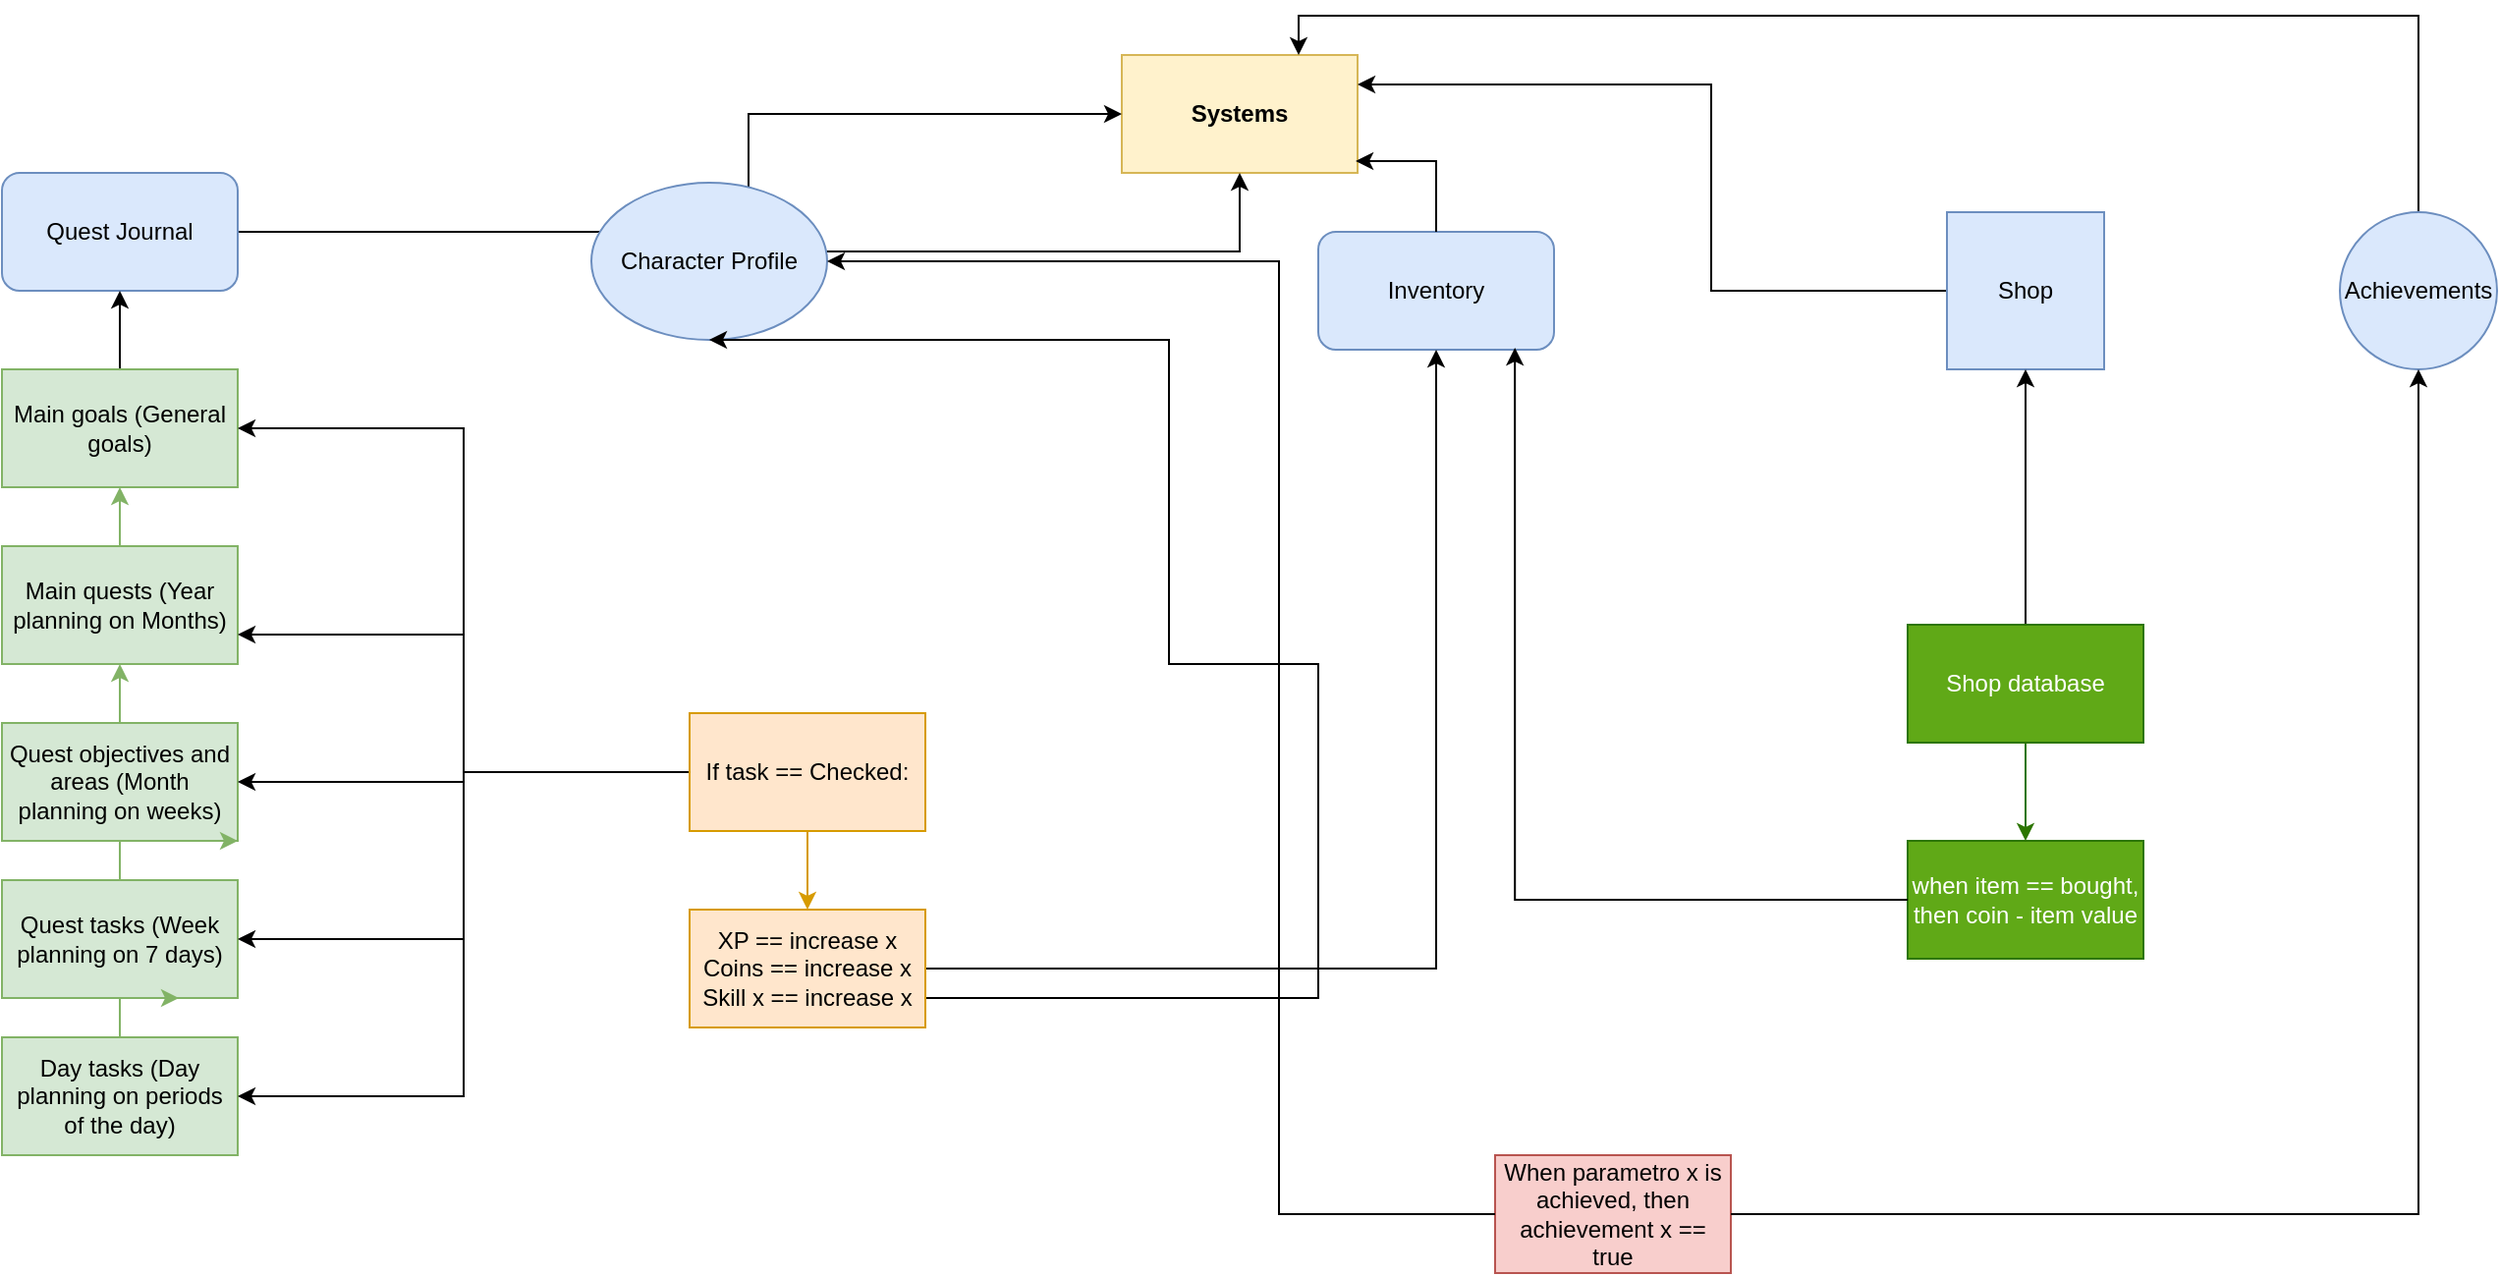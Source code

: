 <mxfile version="22.1.19" type="github">
  <diagram name="Página-1" id="-78MK_t7vZxQyMquAhtc">
    <mxGraphModel dx="1731" dy="1787" grid="1" gridSize="10" guides="1" tooltips="1" connect="1" arrows="1" fold="1" page="1" pageScale="1" pageWidth="827" pageHeight="1169" math="0" shadow="0">
      <root>
        <mxCell id="0" />
        <mxCell id="1" parent="0" />
        <mxCell id="3giS_aHEDe4D5QyPMY11-1" value="&lt;b&gt;Systems&lt;br&gt;&lt;/b&gt;" style="rounded=0;whiteSpace=wrap;html=1;fillColor=#fff2cc;strokeColor=#d6b656;" vertex="1" parent="1">
          <mxGeometry x="330" y="20" width="120" height="60" as="geometry" />
        </mxCell>
        <mxCell id="3giS_aHEDe4D5QyPMY11-6" style="edgeStyle=orthogonalEdgeStyle;rounded=0;orthogonalLoop=1;jettySize=auto;html=1;entryX=0;entryY=0.5;entryDx=0;entryDy=0;" edge="1" parent="1" source="3giS_aHEDe4D5QyPMY11-2" target="3giS_aHEDe4D5QyPMY11-1">
          <mxGeometry relative="1" as="geometry">
            <Array as="points">
              <mxPoint x="140" y="50" />
            </Array>
          </mxGeometry>
        </mxCell>
        <mxCell id="3giS_aHEDe4D5QyPMY11-2" value="Quest Journal" style="rounded=1;whiteSpace=wrap;html=1;fillColor=#dae8fc;strokeColor=#6c8ebf;" vertex="1" parent="1">
          <mxGeometry x="-240" y="80" width="120" height="60" as="geometry" />
        </mxCell>
        <mxCell id="3giS_aHEDe4D5QyPMY11-7" style="edgeStyle=orthogonalEdgeStyle;rounded=0;orthogonalLoop=1;jettySize=auto;html=1;" edge="1" parent="1" source="3giS_aHEDe4D5QyPMY11-3" target="3giS_aHEDe4D5QyPMY11-1">
          <mxGeometry relative="1" as="geometry">
            <Array as="points">
              <mxPoint x="390" y="120" />
            </Array>
          </mxGeometry>
        </mxCell>
        <mxCell id="3giS_aHEDe4D5QyPMY11-3" value="Character Profile" style="ellipse;whiteSpace=wrap;html=1;fillColor=#dae8fc;strokeColor=#6c8ebf;" vertex="1" parent="1">
          <mxGeometry x="60" y="85" width="120" height="80" as="geometry" />
        </mxCell>
        <mxCell id="3giS_aHEDe4D5QyPMY11-4" value="Inventory" style="rounded=1;whiteSpace=wrap;html=1;fillColor=#dae8fc;strokeColor=#6c8ebf;" vertex="1" parent="1">
          <mxGeometry x="430" y="110" width="120" height="60" as="geometry" />
        </mxCell>
        <mxCell id="3giS_aHEDe4D5QyPMY11-9" style="edgeStyle=orthogonalEdgeStyle;rounded=0;orthogonalLoop=1;jettySize=auto;html=1;entryX=1;entryY=0.25;entryDx=0;entryDy=0;" edge="1" parent="1" source="3giS_aHEDe4D5QyPMY11-5" target="3giS_aHEDe4D5QyPMY11-1">
          <mxGeometry relative="1" as="geometry">
            <Array as="points">
              <mxPoint x="630" y="35" />
            </Array>
          </mxGeometry>
        </mxCell>
        <mxCell id="3giS_aHEDe4D5QyPMY11-5" value="Shop" style="whiteSpace=wrap;html=1;aspect=fixed;fillColor=#dae8fc;strokeColor=#6c8ebf;" vertex="1" parent="1">
          <mxGeometry x="750" y="100" width="80" height="80" as="geometry" />
        </mxCell>
        <mxCell id="3giS_aHEDe4D5QyPMY11-8" style="edgeStyle=orthogonalEdgeStyle;rounded=0;orthogonalLoop=1;jettySize=auto;html=1;entryX=0.992;entryY=0.9;entryDx=0;entryDy=0;entryPerimeter=0;" edge="1" parent="1" source="3giS_aHEDe4D5QyPMY11-4" target="3giS_aHEDe4D5QyPMY11-1">
          <mxGeometry relative="1" as="geometry" />
        </mxCell>
        <mxCell id="3giS_aHEDe4D5QyPMY11-15" style="edgeStyle=orthogonalEdgeStyle;rounded=0;orthogonalLoop=1;jettySize=auto;html=1;" edge="1" parent="1" source="3giS_aHEDe4D5QyPMY11-10" target="3giS_aHEDe4D5QyPMY11-2">
          <mxGeometry relative="1" as="geometry" />
        </mxCell>
        <mxCell id="3giS_aHEDe4D5QyPMY11-10" value="Main goals (General goals)" style="rounded=0;whiteSpace=wrap;html=1;fillColor=#d5e8d4;strokeColor=#82b366;" vertex="1" parent="1">
          <mxGeometry x="-240" y="180" width="120" height="60" as="geometry" />
        </mxCell>
        <mxCell id="3giS_aHEDe4D5QyPMY11-16" style="edgeStyle=orthogonalEdgeStyle;rounded=0;orthogonalLoop=1;jettySize=auto;html=1;entryX=0.5;entryY=1;entryDx=0;entryDy=0;fillColor=#d5e8d4;strokeColor=#82b366;" edge="1" parent="1" source="3giS_aHEDe4D5QyPMY11-11" target="3giS_aHEDe4D5QyPMY11-10">
          <mxGeometry relative="1" as="geometry" />
        </mxCell>
        <mxCell id="3giS_aHEDe4D5QyPMY11-11" value="Main quests (Year planning on Months)" style="rounded=0;whiteSpace=wrap;html=1;fillColor=#d5e8d4;strokeColor=#82b366;" vertex="1" parent="1">
          <mxGeometry x="-240" y="270" width="120" height="60" as="geometry" />
        </mxCell>
        <mxCell id="3giS_aHEDe4D5QyPMY11-17" style="edgeStyle=orthogonalEdgeStyle;rounded=0;orthogonalLoop=1;jettySize=auto;html=1;entryX=0.5;entryY=1;entryDx=0;entryDy=0;fillColor=#d5e8d4;strokeColor=#82b366;" edge="1" parent="1" source="3giS_aHEDe4D5QyPMY11-12" target="3giS_aHEDe4D5QyPMY11-11">
          <mxGeometry relative="1" as="geometry" />
        </mxCell>
        <mxCell id="3giS_aHEDe4D5QyPMY11-12" value="Quest objectives and areas (Month planning on weeks)" style="rounded=0;whiteSpace=wrap;html=1;fillColor=#d5e8d4;strokeColor=#82b366;" vertex="1" parent="1">
          <mxGeometry x="-240" y="360" width="120" height="60" as="geometry" />
        </mxCell>
        <mxCell id="3giS_aHEDe4D5QyPMY11-18" style="edgeStyle=orthogonalEdgeStyle;rounded=0;orthogonalLoop=1;jettySize=auto;html=1;entryX=1;entryY=1;entryDx=0;entryDy=0;fillColor=#d5e8d4;strokeColor=#82b366;" edge="1" parent="1" source="3giS_aHEDe4D5QyPMY11-13" target="3giS_aHEDe4D5QyPMY11-12">
          <mxGeometry relative="1" as="geometry" />
        </mxCell>
        <mxCell id="3giS_aHEDe4D5QyPMY11-13" value="Quest tasks (Week planning on 7 days)" style="rounded=0;whiteSpace=wrap;html=1;fillColor=#d5e8d4;strokeColor=#82b366;" vertex="1" parent="1">
          <mxGeometry x="-240" y="440" width="120" height="60" as="geometry" />
        </mxCell>
        <mxCell id="3giS_aHEDe4D5QyPMY11-19" style="edgeStyle=orthogonalEdgeStyle;rounded=0;orthogonalLoop=1;jettySize=auto;html=1;entryX=0.75;entryY=1;entryDx=0;entryDy=0;fillColor=#d5e8d4;strokeColor=#82b366;" edge="1" parent="1" source="3giS_aHEDe4D5QyPMY11-14" target="3giS_aHEDe4D5QyPMY11-13">
          <mxGeometry relative="1" as="geometry" />
        </mxCell>
        <mxCell id="3giS_aHEDe4D5QyPMY11-14" value="Day tasks (Day planning on periods of the day)" style="rounded=0;whiteSpace=wrap;html=1;fillColor=#d5e8d4;strokeColor=#82b366;" vertex="1" parent="1">
          <mxGeometry x="-240" y="520" width="120" height="60" as="geometry" />
        </mxCell>
        <mxCell id="3giS_aHEDe4D5QyPMY11-21" style="edgeStyle=orthogonalEdgeStyle;rounded=0;orthogonalLoop=1;jettySize=auto;html=1;entryX=1;entryY=0.5;entryDx=0;entryDy=0;" edge="1" parent="1" source="3giS_aHEDe4D5QyPMY11-20" target="3giS_aHEDe4D5QyPMY11-10">
          <mxGeometry relative="1" as="geometry" />
        </mxCell>
        <mxCell id="3giS_aHEDe4D5QyPMY11-22" style="edgeStyle=orthogonalEdgeStyle;rounded=0;orthogonalLoop=1;jettySize=auto;html=1;entryX=1;entryY=0.75;entryDx=0;entryDy=0;" edge="1" parent="1" source="3giS_aHEDe4D5QyPMY11-20" target="3giS_aHEDe4D5QyPMY11-11">
          <mxGeometry relative="1" as="geometry" />
        </mxCell>
        <mxCell id="3giS_aHEDe4D5QyPMY11-23" style="edgeStyle=orthogonalEdgeStyle;rounded=0;orthogonalLoop=1;jettySize=auto;html=1;entryX=1;entryY=0.5;entryDx=0;entryDy=0;" edge="1" parent="1" source="3giS_aHEDe4D5QyPMY11-20" target="3giS_aHEDe4D5QyPMY11-12">
          <mxGeometry relative="1" as="geometry" />
        </mxCell>
        <mxCell id="3giS_aHEDe4D5QyPMY11-24" style="edgeStyle=orthogonalEdgeStyle;rounded=0;orthogonalLoop=1;jettySize=auto;html=1;entryX=1;entryY=0.5;entryDx=0;entryDy=0;" edge="1" parent="1" source="3giS_aHEDe4D5QyPMY11-20" target="3giS_aHEDe4D5QyPMY11-13">
          <mxGeometry relative="1" as="geometry" />
        </mxCell>
        <mxCell id="3giS_aHEDe4D5QyPMY11-25" style="edgeStyle=orthogonalEdgeStyle;rounded=0;orthogonalLoop=1;jettySize=auto;html=1;entryX=1;entryY=0.5;entryDx=0;entryDy=0;" edge="1" parent="1" source="3giS_aHEDe4D5QyPMY11-20" target="3giS_aHEDe4D5QyPMY11-14">
          <mxGeometry relative="1" as="geometry" />
        </mxCell>
        <mxCell id="3giS_aHEDe4D5QyPMY11-27" style="edgeStyle=orthogonalEdgeStyle;rounded=0;orthogonalLoop=1;jettySize=auto;html=1;entryX=0.5;entryY=0;entryDx=0;entryDy=0;fillColor=#ffe6cc;strokeColor=#d79b00;" edge="1" parent="1" source="3giS_aHEDe4D5QyPMY11-20" target="3giS_aHEDe4D5QyPMY11-26">
          <mxGeometry relative="1" as="geometry" />
        </mxCell>
        <mxCell id="3giS_aHEDe4D5QyPMY11-20" value="If task == Checked:" style="rounded=0;whiteSpace=wrap;html=1;fillColor=#ffe6cc;strokeColor=#d79b00;" vertex="1" parent="1">
          <mxGeometry x="110" y="355" width="120" height="60" as="geometry" />
        </mxCell>
        <mxCell id="3giS_aHEDe4D5QyPMY11-28" style="edgeStyle=orthogonalEdgeStyle;rounded=0;orthogonalLoop=1;jettySize=auto;html=1;entryX=0.5;entryY=1;entryDx=0;entryDy=0;" edge="1" parent="1" source="3giS_aHEDe4D5QyPMY11-26" target="3giS_aHEDe4D5QyPMY11-3">
          <mxGeometry relative="1" as="geometry">
            <Array as="points">
              <mxPoint x="430" y="500" />
              <mxPoint x="430" y="330" />
              <mxPoint x="354" y="330" />
            </Array>
          </mxGeometry>
        </mxCell>
        <mxCell id="3giS_aHEDe4D5QyPMY11-29" style="edgeStyle=orthogonalEdgeStyle;rounded=0;orthogonalLoop=1;jettySize=auto;html=1;entryX=0.5;entryY=1;entryDx=0;entryDy=0;" edge="1" parent="1" source="3giS_aHEDe4D5QyPMY11-26" target="3giS_aHEDe4D5QyPMY11-4">
          <mxGeometry relative="1" as="geometry" />
        </mxCell>
        <mxCell id="3giS_aHEDe4D5QyPMY11-26" value="XP == increase x&lt;br&gt;Coins == increase x&lt;br&gt;Skill x == increase x" style="rounded=0;whiteSpace=wrap;html=1;fillColor=#ffe6cc;strokeColor=#d79b00;" vertex="1" parent="1">
          <mxGeometry x="110" y="455" width="120" height="60" as="geometry" />
        </mxCell>
        <mxCell id="3giS_aHEDe4D5QyPMY11-40" style="edgeStyle=orthogonalEdgeStyle;rounded=0;orthogonalLoop=1;jettySize=auto;html=1;entryX=0.75;entryY=0;entryDx=0;entryDy=0;" edge="1" parent="1" source="3giS_aHEDe4D5QyPMY11-30" target="3giS_aHEDe4D5QyPMY11-1">
          <mxGeometry relative="1" as="geometry">
            <Array as="points">
              <mxPoint x="990" />
              <mxPoint x="420" />
            </Array>
          </mxGeometry>
        </mxCell>
        <mxCell id="3giS_aHEDe4D5QyPMY11-30" value="Achievements" style="ellipse;whiteSpace=wrap;html=1;aspect=fixed;fillColor=#dae8fc;strokeColor=#6c8ebf;" vertex="1" parent="1">
          <mxGeometry x="950" y="100" width="80" height="80" as="geometry" />
        </mxCell>
        <mxCell id="3giS_aHEDe4D5QyPMY11-31" value="When parametro x is achieved, then achievement x == true" style="rounded=0;whiteSpace=wrap;html=1;fillColor=#f8cecc;strokeColor=#b85450;" vertex="1" parent="1">
          <mxGeometry x="520" y="580" width="120" height="60" as="geometry" />
        </mxCell>
        <mxCell id="3giS_aHEDe4D5QyPMY11-32" style="edgeStyle=orthogonalEdgeStyle;rounded=0;orthogonalLoop=1;jettySize=auto;html=1;" edge="1" parent="1" source="3giS_aHEDe4D5QyPMY11-31" target="3giS_aHEDe4D5QyPMY11-30">
          <mxGeometry relative="1" as="geometry" />
        </mxCell>
        <mxCell id="3giS_aHEDe4D5QyPMY11-33" style="edgeStyle=orthogonalEdgeStyle;rounded=0;orthogonalLoop=1;jettySize=auto;html=1;" edge="1" parent="1" source="3giS_aHEDe4D5QyPMY11-31" target="3giS_aHEDe4D5QyPMY11-3">
          <mxGeometry relative="1" as="geometry">
            <Array as="points">
              <mxPoint x="410" y="610" />
            </Array>
          </mxGeometry>
        </mxCell>
        <mxCell id="3giS_aHEDe4D5QyPMY11-37" style="edgeStyle=orthogonalEdgeStyle;rounded=0;orthogonalLoop=1;jettySize=auto;html=1;" edge="1" parent="1" source="3giS_aHEDe4D5QyPMY11-34" target="3giS_aHEDe4D5QyPMY11-5">
          <mxGeometry relative="1" as="geometry" />
        </mxCell>
        <mxCell id="3giS_aHEDe4D5QyPMY11-38" style="edgeStyle=orthogonalEdgeStyle;rounded=0;orthogonalLoop=1;jettySize=auto;html=1;fillColor=#60a917;strokeColor=#2D7600;" edge="1" parent="1" source="3giS_aHEDe4D5QyPMY11-34" target="3giS_aHEDe4D5QyPMY11-35">
          <mxGeometry relative="1" as="geometry" />
        </mxCell>
        <mxCell id="3giS_aHEDe4D5QyPMY11-34" value="Shop database" style="rounded=0;whiteSpace=wrap;html=1;fillColor=#60a917;fontColor=#ffffff;strokeColor=#2D7600;" vertex="1" parent="1">
          <mxGeometry x="730" y="310" width="120" height="60" as="geometry" />
        </mxCell>
        <mxCell id="3giS_aHEDe4D5QyPMY11-35" value="when item == bought, then coin - item value" style="rounded=0;whiteSpace=wrap;html=1;fillColor=#60a917;fontColor=#ffffff;strokeColor=#2D7600;" vertex="1" parent="1">
          <mxGeometry x="730" y="420" width="120" height="60" as="geometry" />
        </mxCell>
        <mxCell id="3giS_aHEDe4D5QyPMY11-36" style="edgeStyle=orthogonalEdgeStyle;rounded=0;orthogonalLoop=1;jettySize=auto;html=1;entryX=0.834;entryY=0.984;entryDx=0;entryDy=0;entryPerimeter=0;" edge="1" parent="1" source="3giS_aHEDe4D5QyPMY11-35" target="3giS_aHEDe4D5QyPMY11-4">
          <mxGeometry relative="1" as="geometry" />
        </mxCell>
      </root>
    </mxGraphModel>
  </diagram>
</mxfile>

